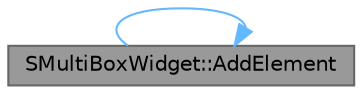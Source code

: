 digraph "SMultiBoxWidget::AddElement"
{
 // INTERACTIVE_SVG=YES
 // LATEX_PDF_SIZE
  bgcolor="transparent";
  edge [fontname=Helvetica,fontsize=10,labelfontname=Helvetica,labelfontsize=10];
  node [fontname=Helvetica,fontsize=10,shape=box,height=0.2,width=0.4];
  rankdir="RL";
  Node1 [id="Node000001",label="SMultiBoxWidget::AddElement",height=0.2,width=0.4,color="gray40", fillcolor="grey60", style="filled", fontcolor="black",tooltip="Adds a widget to MultiBoxWidgets map, to access and modify its visibility based on search filters."];
  Node1 -> Node1 [id="edge1_Node000001_Node000001",dir="back",color="steelblue1",style="solid",tooltip=" "];
}
